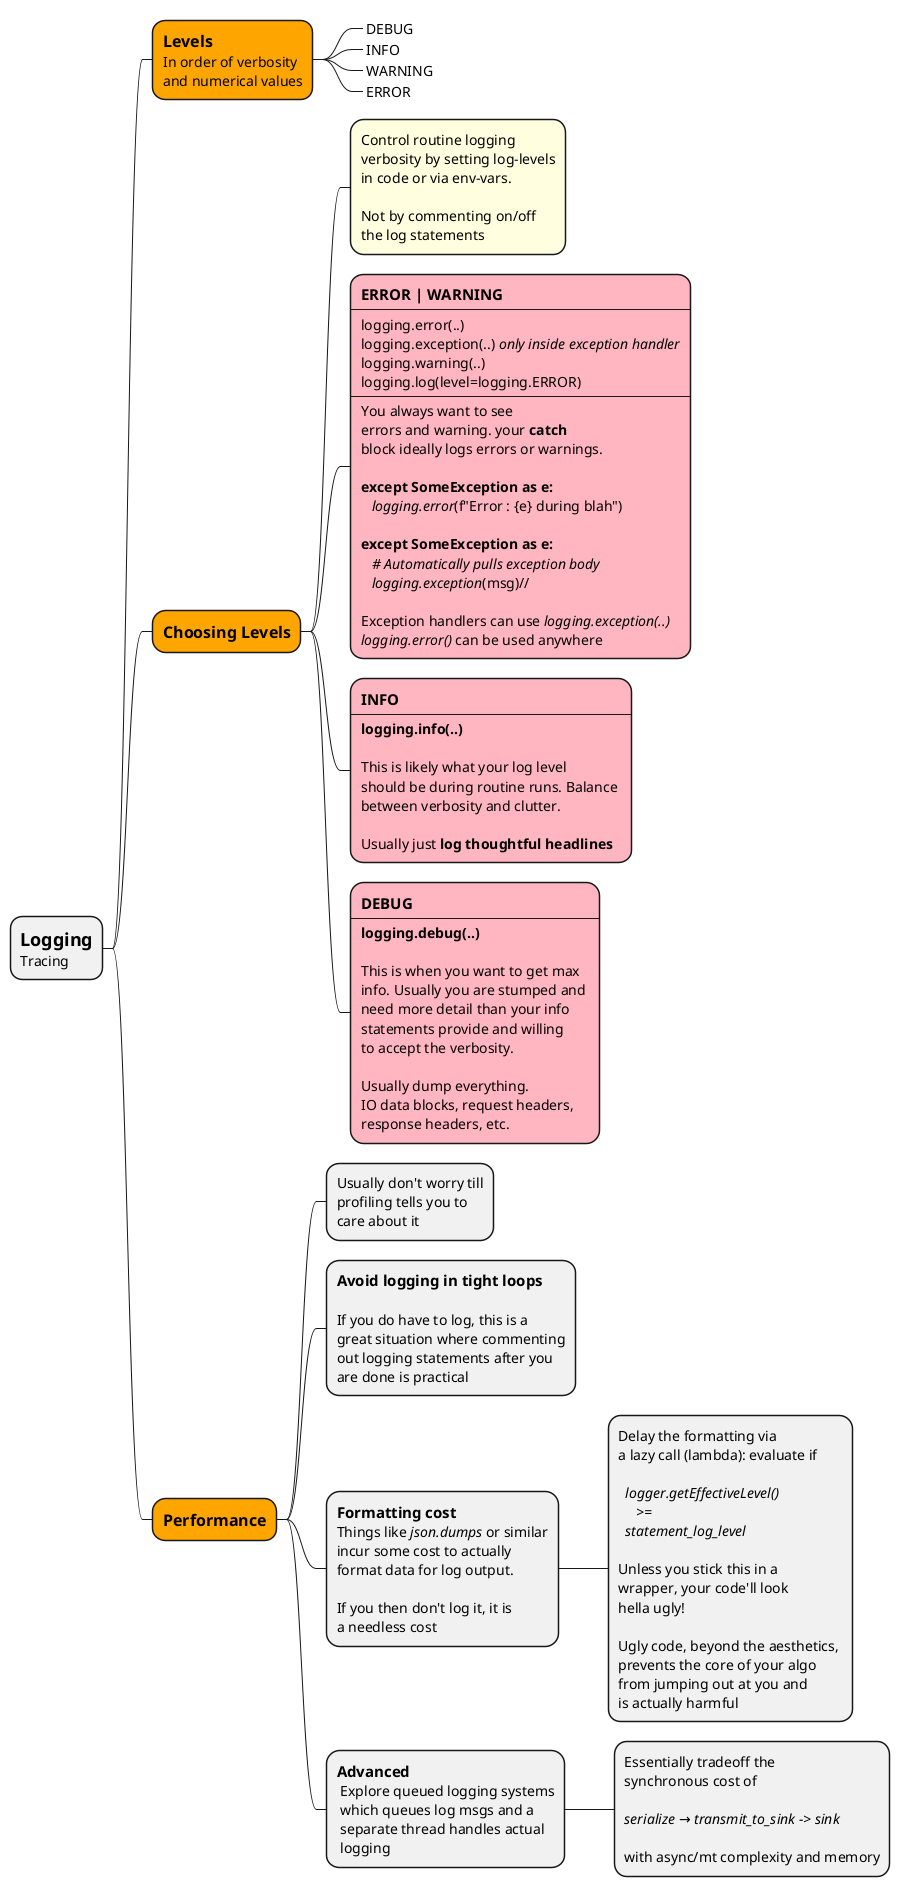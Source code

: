 @startmindmap
*:= Logging
Tracing;
**[#orange]:== Levels
In order of verbosity
and numerical values;
***_ DEBUG
***_ INFO
***_ WARNING
***_ ERROR

**[#orange] == Choosing Levels
***[#lightyellow]:Control routine logging 
verbosity by setting log-levels
in code or via env-vars. 

Not by commenting on/off 
the log statements;

***[#lightpink]:=== ERROR | WARNING
----
logging.error(..)
logging.exception(..) //only inside exception handler//
logging.warning(..)
logging.log(level=logging.ERROR)
----
You always want to see 
errors and warning. your **catch** 
block ideally logs errors or warnings.

**except SomeException as e:**  
   //logging.error//(f"Error : {e} during blah")

**except SomeException as e:**  
   //# Automatically pulls exception body//
   //logging.exception//(msg)//

Exception handlers can use //logging.exception(..)//
//logging.error()// can be used anywhere;

***[#lightpink]:=== INFO
----
**logging.info(..)**

This is likely what your log level 
should be during routine runs. Balance 
between verbosity and clutter.

Usually just **log thoughtful headlines**;


***[#lightpink]:=== DEBUG
----
**logging.debug(..)**

This is when you want to get max 
info. Usually you are stumped and 
need more detail than your info 
statements provide and willing 
to accept the verbosity.

Usually dump everything.  
IO data blocks, request headers,
response headers, etc.;

**[#orange] == Performance
***:Usually don't worry till 
profiling tells you to 
care about it;

***:=== Avoid logging in tight loops

If you do have to log, this is a 
great situation where commenting
out logging statements after you 
are done is practical;

***:=== Formatting cost
Things like //json.dumps// or similar
incur some cost to actually 
format data for log output.

If you then don't log it, it is 
a needless cost;

****:Delay the formatting via
a lazy call (lambda): evaluate if 

  //logger.getEffectiveLevel()// 
  //   >= //
  //statement_log_level//

Unless you stick this in a 
wrapper, your code'll look 
hella ugly! 

Ugly code, beyond the aesthetics, 
prevents the core of your algo 
from jumping out at you and
is actually harmful;

***:=== Advanced
 Explore queued logging systems
 which queues log msgs and a 
 separate thread handles actual 
 logging;
****:Essentially tradeoff the 
synchronous cost of 

//serialize → transmit_to_sink -> sink//

with async/mt complexity and memory;

@endmindmap